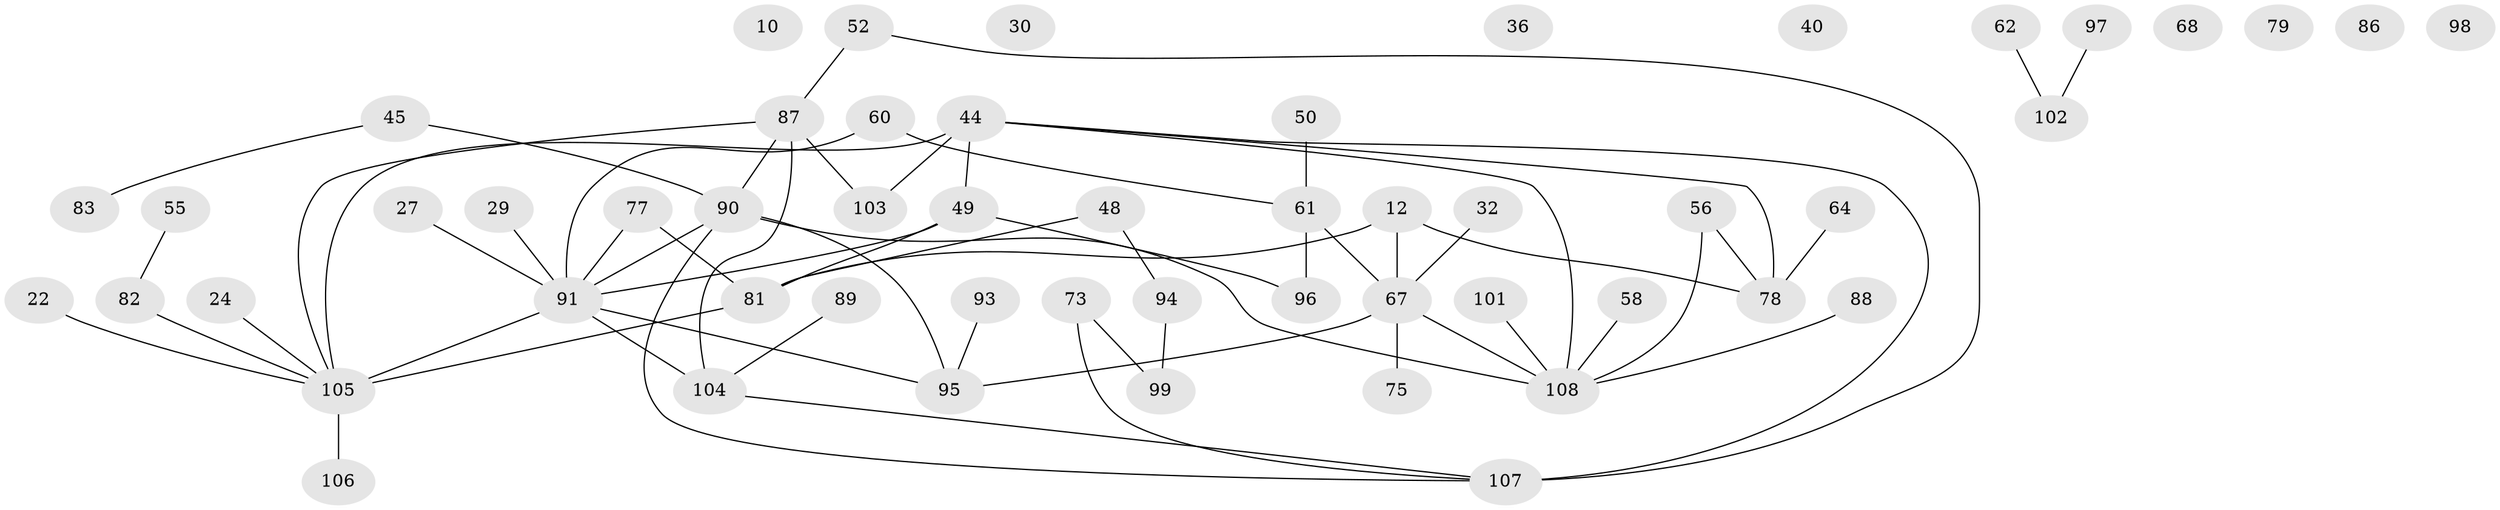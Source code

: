 // original degree distribution, {1: 0.26851851851851855, 4: 0.18518518518518517, 3: 0.1574074074074074, 6: 0.009259259259259259, 2: 0.25925925925925924, 0: 0.06481481481481481, 5: 0.05555555555555555}
// Generated by graph-tools (version 1.1) at 2025/43/03/04/25 21:43:16]
// undirected, 54 vertices, 62 edges
graph export_dot {
graph [start="1"]
  node [color=gray90,style=filled];
  10;
  12 [super="+5"];
  22;
  24;
  27;
  29;
  30;
  32;
  36;
  40;
  44 [super="+43"];
  45;
  48;
  49 [super="+8+18+26+47"];
  50;
  52;
  55;
  56;
  58;
  60;
  61;
  62;
  64;
  67 [super="+51+16"];
  68;
  73;
  75;
  77;
  78;
  79;
  81 [super="+28+57"];
  82;
  83 [super="+1"];
  86 [super="+6"];
  87 [super="+59"];
  88;
  89;
  90 [super="+54+15+76"];
  91 [super="+33+41+65"];
  93;
  94;
  95;
  96;
  97;
  98;
  99;
  101;
  102 [super="+23"];
  103 [super="+100+80+85"];
  104;
  105 [super="+84+92+70"];
  106 [super="+31"];
  107 [super="+46"];
  108 [super="+35+63+66+71"];
  12 -- 78;
  12 -- 67 [weight=3];
  12 -- 81;
  22 -- 105;
  24 -- 105;
  27 -- 91;
  29 -- 91;
  32 -- 67;
  44 -- 103;
  44 -- 49;
  44 -- 107 [weight=2];
  44 -- 78;
  44 -- 105 [weight=4];
  44 -- 108;
  45 -- 83;
  45 -- 90;
  48 -- 81;
  48 -- 94;
  49 -- 96;
  49 -- 81 [weight=2];
  49 -- 91;
  50 -- 61;
  52 -- 87;
  52 -- 107;
  55 -- 82;
  56 -- 78;
  56 -- 108;
  58 -- 108;
  60 -- 61;
  60 -- 91;
  61 -- 96;
  61 -- 67;
  62 -- 102;
  64 -- 78;
  67 -- 95;
  67 -- 108;
  67 -- 75;
  73 -- 99;
  73 -- 107;
  77 -- 81;
  77 -- 91;
  81 -- 105;
  82 -- 105;
  87 -- 104 [weight=2];
  87 -- 90;
  87 -- 105;
  87 -- 103;
  88 -- 108;
  89 -- 104;
  90 -- 108;
  90 -- 95;
  90 -- 107;
  90 -- 91 [weight=2];
  91 -- 104;
  91 -- 105 [weight=2];
  91 -- 95;
  93 -- 95;
  94 -- 99;
  97 -- 102;
  101 -- 108;
  104 -- 107;
  105 -- 106;
}
